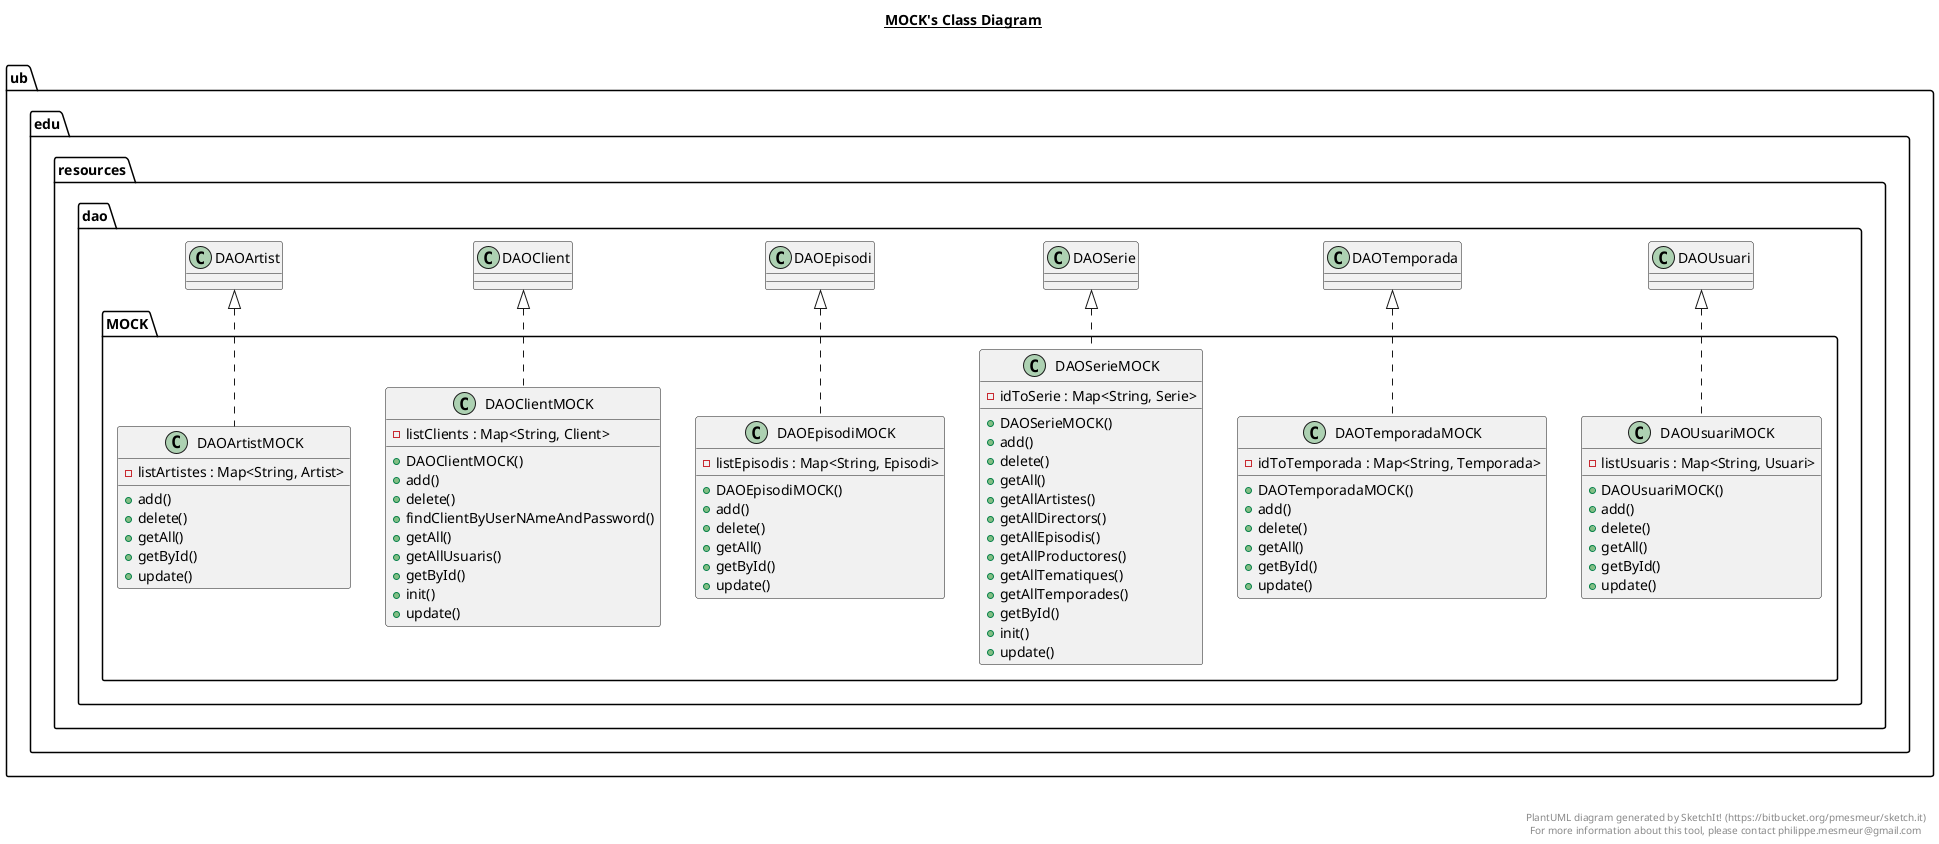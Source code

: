 @startuml

title __MOCK's Class Diagram__\n

  namespace ub.edu.resources.dao {
    namespace MOCK {
      class ub.edu.resources.dao.MOCK.DAOArtistMOCK {
          - listArtistes : Map<String, Artist>
          + add()
          + delete()
          + getAll()
          + getById()
          + update()
      }
    }
  }
  

  namespace ub.edu.resources.dao {
    namespace MOCK {
      class ub.edu.resources.dao.MOCK.DAOClientMOCK {
          - listClients : Map<String, Client>
          + DAOClientMOCK()
          + add()
          + delete()
          + findClientByUserNAmeAndPassword()
          + getAll()
          + getAllUsuaris()
          + getById()
          + init()
          + update()
      }
    }
  }
  

  namespace ub.edu.resources.dao {
    namespace MOCK {
      class ub.edu.resources.dao.MOCK.DAOEpisodiMOCK {
          - listEpisodis : Map<String, Episodi>
          + DAOEpisodiMOCK()
          + add()
          + delete()
          + getAll()
          + getById()
          + update()
      }
    }
  }
  

  namespace ub.edu.resources.dao {
    namespace MOCK {
      class ub.edu.resources.dao.MOCK.DAOSerieMOCK {
          - idToSerie : Map<String, Serie>
          + DAOSerieMOCK()
          + add()
          + delete()
          + getAll()
          + getAllArtistes()
          + getAllDirectors()
          + getAllEpisodis()
          + getAllProductores()
          + getAllTematiques()
          + getAllTemporades()
          + getById()
          + init()
          + update()
      }
    }
  }
  

  namespace ub.edu.resources.dao {
    namespace MOCK {
      class ub.edu.resources.dao.MOCK.DAOTemporadaMOCK {
          - idToTemporada : Map<String, Temporada>
          + DAOTemporadaMOCK()
          + add()
          + delete()
          + getAll()
          + getById()
          + update()
      }
    }
  }
  

  namespace ub.edu.resources.dao {
    namespace MOCK {
      class ub.edu.resources.dao.MOCK.DAOUsuariMOCK {
          - listUsuaris : Map<String, Usuari>
          + DAOUsuariMOCK()
          + add()
          + delete()
          + getAll()
          + getById()
          + update()
      }
    }
  }
  

  ub.edu.resources.dao.MOCK.DAOArtistMOCK .up.|> ub.edu.resources.dao.DAOArtist
  ub.edu.resources.dao.MOCK.DAOClientMOCK .up.|> ub.edu.resources.dao.DAOClient
  ub.edu.resources.dao.MOCK.DAOEpisodiMOCK .up.|> ub.edu.resources.dao.DAOEpisodi
  ub.edu.resources.dao.MOCK.DAOSerieMOCK .up.|> ub.edu.resources.dao.DAOSerie
  ub.edu.resources.dao.MOCK.DAOTemporadaMOCK .up.|> ub.edu.resources.dao.DAOTemporada
  ub.edu.resources.dao.MOCK.DAOUsuariMOCK .up.|> ub.edu.resources.dao.DAOUsuari


right footer


PlantUML diagram generated by SketchIt! (https://bitbucket.org/pmesmeur/sketch.it)
For more information about this tool, please contact philippe.mesmeur@gmail.com
endfooter

@enduml

